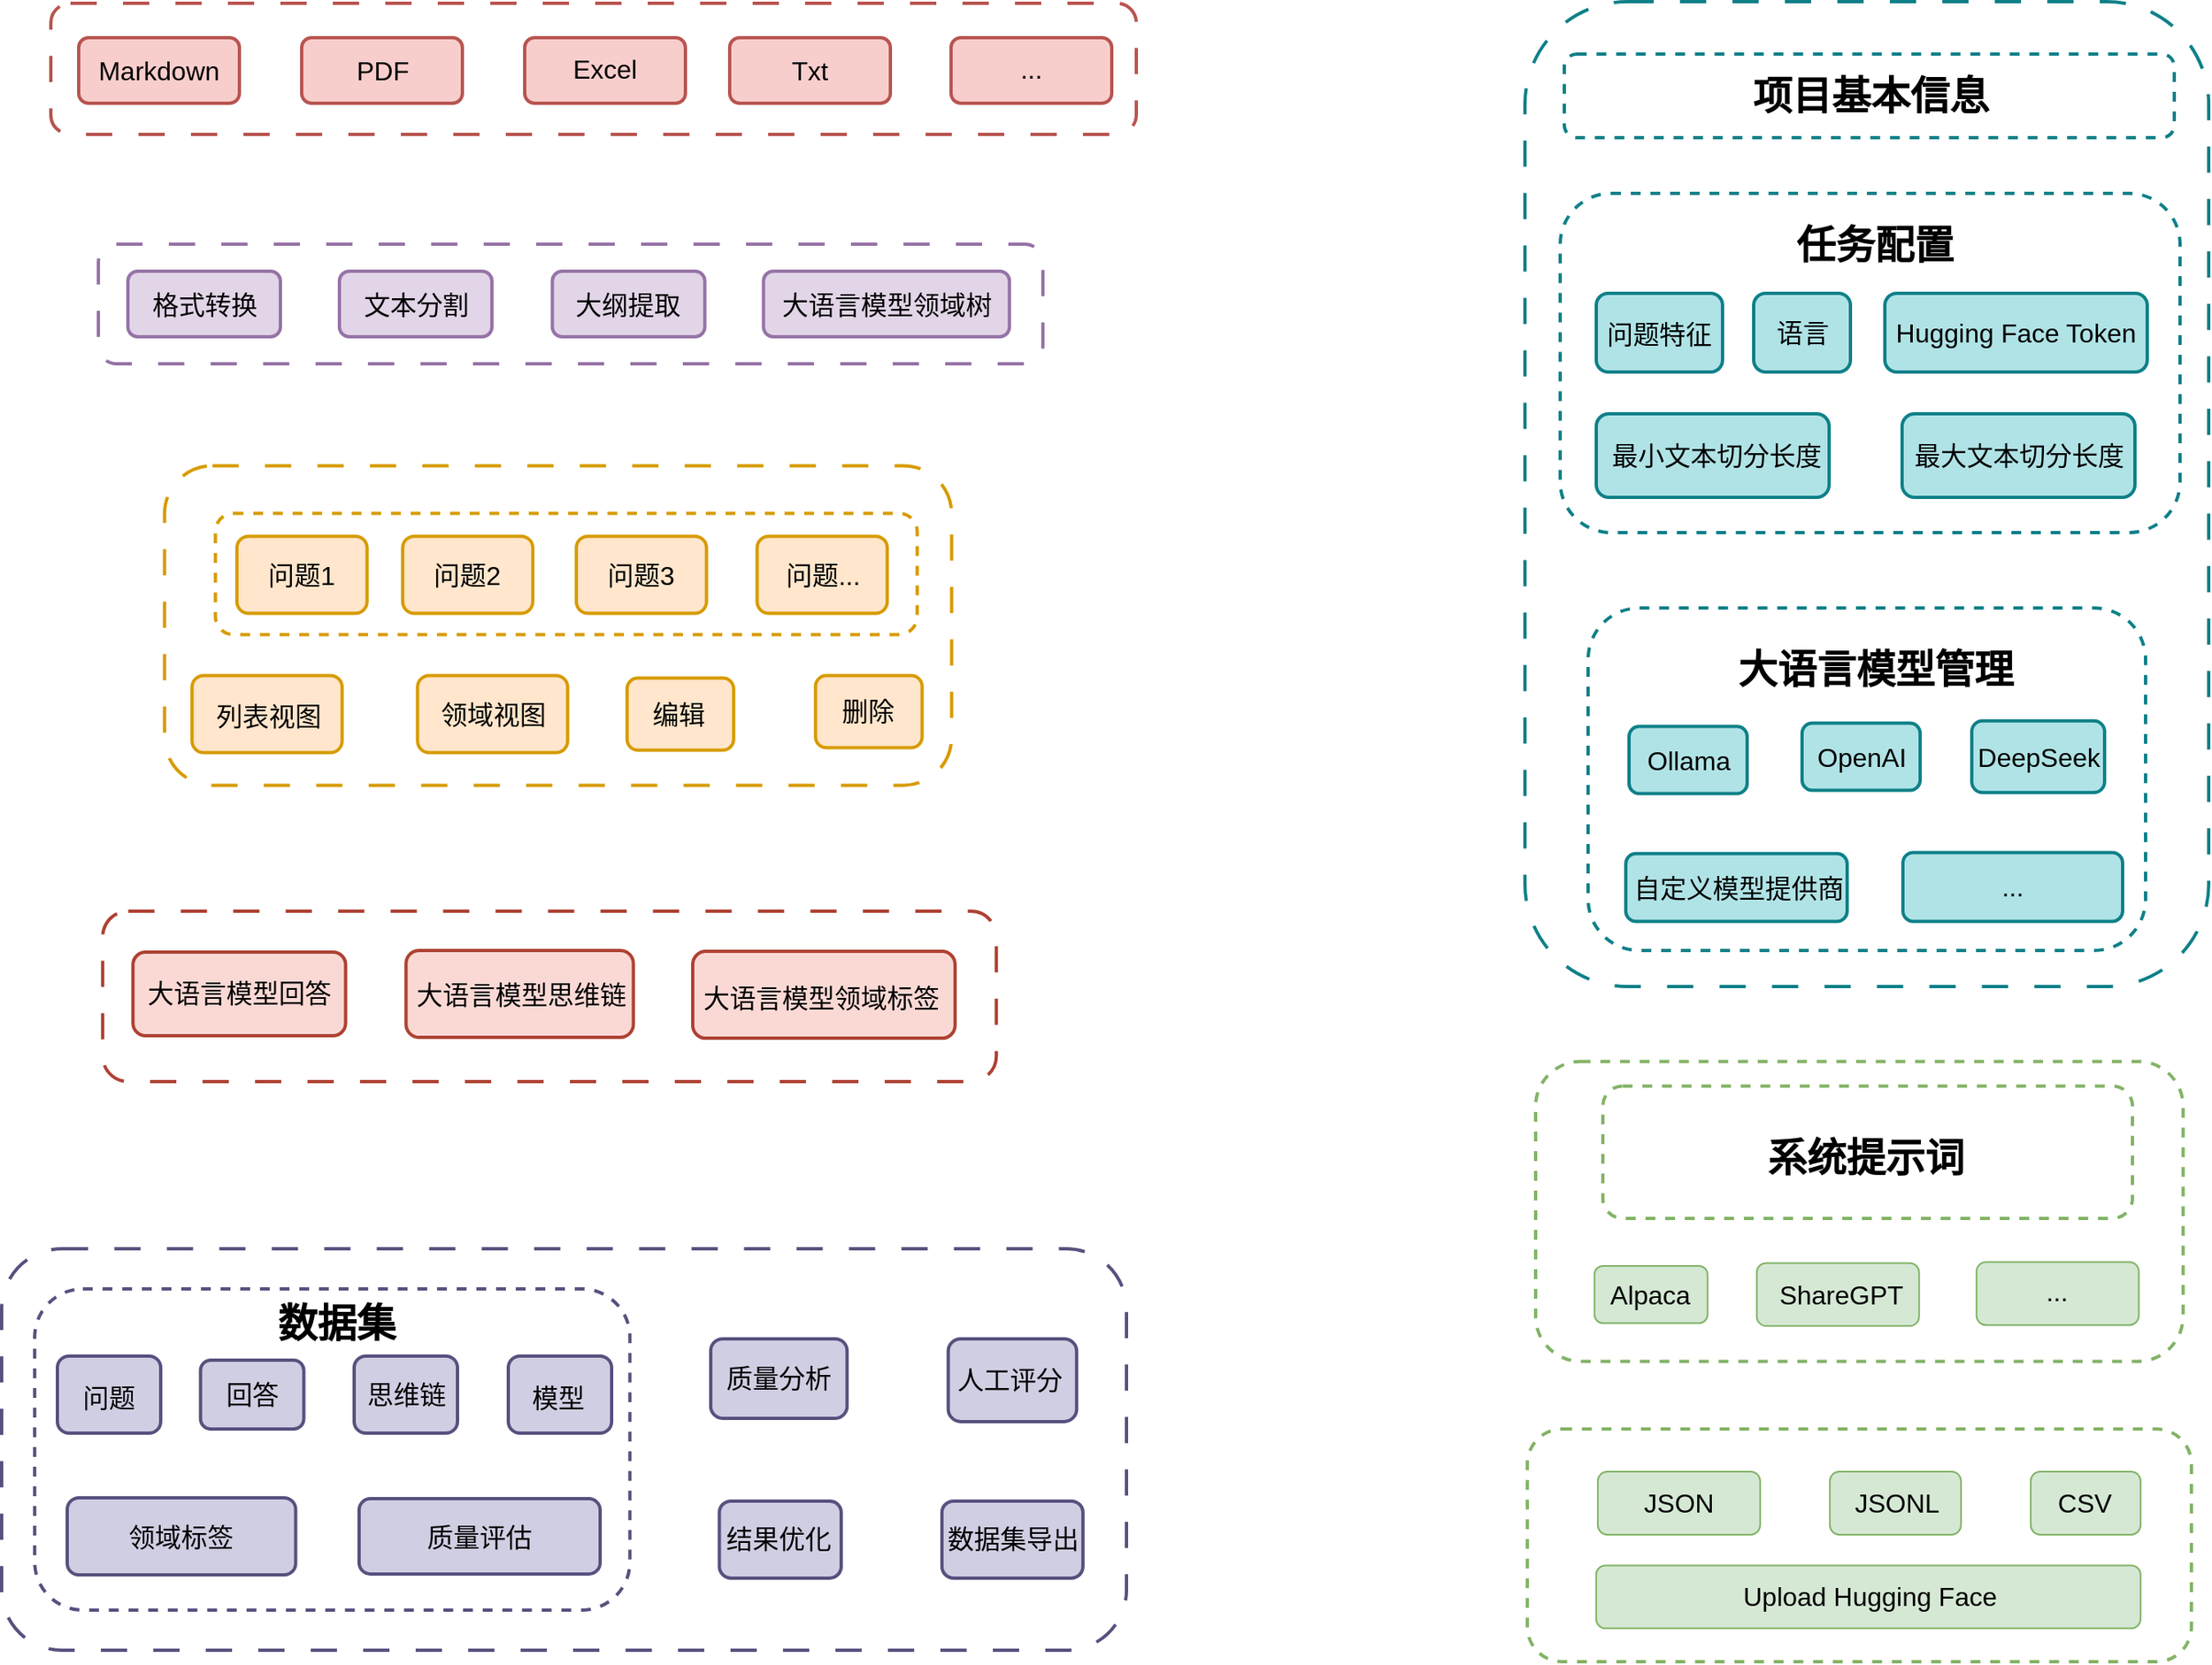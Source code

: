 <mxfile version="28.0.7">
  <diagram name="Page-1" id="rrq2DgjpaMgxxwC1FT-i">
    <mxGraphModel dx="2298" dy="1215" grid="0" gridSize="10" guides="1" tooltips="1" connect="1" arrows="1" fold="1" page="0" pageScale="1" pageWidth="850" pageHeight="1100" math="0" shadow="0">
      <root>
        <mxCell id="0" />
        <mxCell id="1" parent="0" />
        <mxCell id="DATJfEnJmrHQP5NNrF-W-124" value="" style="rounded=1;whiteSpace=wrap;html=1;strokeColor=#0E8088;strokeWidth=2;dashed=1;dashPattern=8 8;" vertex="1" parent="1">
          <mxGeometry x="836" y="98" width="417" height="601" as="geometry" />
        </mxCell>
        <mxCell id="DATJfEnJmrHQP5NNrF-W-78" value="" style="rounded=1;whiteSpace=wrap;html=1;strokeColor=#D79B00;strokeWidth=2;dashed=1;dashPattern=8 8;" vertex="1" parent="1">
          <mxGeometry x="6.35" y="381.22" width="480" height="195" as="geometry" />
        </mxCell>
        <mxCell id="DATJfEnJmrHQP5NNrF-W-130" value="" style="rounded=1;whiteSpace=wrap;html=1;strokeColor=#D79B00;strokeWidth=2;dashed=1;" vertex="1" parent="1">
          <mxGeometry x="37.35" y="410.22" width="428" height="74" as="geometry" />
        </mxCell>
        <mxCell id="DATJfEnJmrHQP5NNrF-W-129" value="" style="rounded=1;whiteSpace=wrap;html=1;strokeColor=#82B366;strokeWidth=2;dashed=1;" vertex="1" parent="1">
          <mxGeometry x="842.5" y="744.69" width="394.88" height="183" as="geometry" />
        </mxCell>
        <mxCell id="DATJfEnJmrHQP5NNrF-W-128" value="" style="rounded=1;whiteSpace=wrap;html=1;strokeColor=#AE4132;strokeWidth=2;dashed=1;dashPattern=8 8;" vertex="1" parent="1">
          <mxGeometry x="-31.38" y="653" width="545" height="104" as="geometry" />
        </mxCell>
        <mxCell id="DATJfEnJmrHQP5NNrF-W-126" value="" style="rounded=1;whiteSpace=wrap;html=1;strokeColor=#82B366;strokeWidth=2;dashed=1;" vertex="1" parent="1">
          <mxGeometry x="837.44" y="969" width="405" height="142" as="geometry" />
        </mxCell>
        <mxCell id="DATJfEnJmrHQP5NNrF-W-125" value="" style="rounded=1;whiteSpace=wrap;html=1;strokeColor=#82B366;strokeWidth=2;dashed=1;" vertex="1" parent="1">
          <mxGeometry x="883.5" y="759.69" width="323" height="80.78" as="geometry" />
        </mxCell>
        <mxCell id="DATJfEnJmrHQP5NNrF-W-123" value="" style="rounded=1;whiteSpace=wrap;html=1;strokeColor=#0E8088;strokeWidth=2;dashed=1;" vertex="1" parent="1">
          <mxGeometry x="874.5" y="468" width="340" height="209" as="geometry" />
        </mxCell>
        <mxCell id="DATJfEnJmrHQP5NNrF-W-122" value="" style="rounded=1;whiteSpace=wrap;html=1;strokeColor=#0E8088;strokeWidth=2;dashed=1;" vertex="1" parent="1">
          <mxGeometry x="857.5" y="215" width="378" height="207" as="geometry" />
        </mxCell>
        <mxCell id="DATJfEnJmrHQP5NNrF-W-121" value="" style="rounded=1;whiteSpace=wrap;html=1;strokeColor=#0E8088;strokeWidth=2;dashed=1;" vertex="1" parent="1">
          <mxGeometry x="860" y="130" width="372" height="51" as="geometry" />
        </mxCell>
        <mxCell id="DATJfEnJmrHQP5NNrF-W-120" value="" style="rounded=1;whiteSpace=wrap;html=1;fillColor=#d5e8d4;strokeColor=#82b366;" vertex="1" parent="1">
          <mxGeometry x="1144.44" y="995" width="67" height="38.44" as="geometry" />
        </mxCell>
        <mxCell id="DATJfEnJmrHQP5NNrF-W-119" value="" style="rounded=1;whiteSpace=wrap;html=1;fillColor=#d5e8d4;strokeColor=#82b366;" vertex="1" parent="1">
          <mxGeometry x="1021.94" y="995" width="80" height="38.44" as="geometry" />
        </mxCell>
        <mxCell id="DATJfEnJmrHQP5NNrF-W-118" value="" style="rounded=1;whiteSpace=wrap;html=1;fillColor=#d5e8d4;strokeColor=#82b366;" vertex="1" parent="1">
          <mxGeometry x="879.44" y="1052.22" width="332" height="38.44" as="geometry" />
        </mxCell>
        <mxCell id="DATJfEnJmrHQP5NNrF-W-117" value="" style="rounded=1;whiteSpace=wrap;html=1;fillColor=#d5e8d4;strokeColor=#82b366;" vertex="1" parent="1">
          <mxGeometry x="880.44" y="995" width="99" height="38.44" as="geometry" />
        </mxCell>
        <mxCell id="DATJfEnJmrHQP5NNrF-W-116" value="" style="rounded=1;whiteSpace=wrap;html=1;fillColor=#d5e8d4;strokeColor=#82b366;" vertex="1" parent="1">
          <mxGeometry x="1111.38" y="867.13" width="99" height="38.44" as="geometry" />
        </mxCell>
        <mxCell id="DATJfEnJmrHQP5NNrF-W-115" value="" style="rounded=1;whiteSpace=wrap;html=1;fillColor=#d5e8d4;strokeColor=#82b366;" vertex="1" parent="1">
          <mxGeometry x="977.38" y="867.69" width="99" height="38.44" as="geometry" />
        </mxCell>
        <mxCell id="DATJfEnJmrHQP5NNrF-W-113" value="" style="rounded=1;whiteSpace=wrap;html=1;fillColor=#d5e8d4;strokeColor=#82b366;" vertex="1" parent="1">
          <mxGeometry x="878.38" y="869.44" width="69" height="34.94" as="geometry" />
        </mxCell>
        <mxCell id="DATJfEnJmrHQP5NNrF-W-110" value="" style="rounded=1;whiteSpace=wrap;html=1;fillColor=#b0e3e6;strokeColor=#0e8088;strokeWidth=2;" vertex="1" parent="1">
          <mxGeometry x="1066.5" y="617.22" width="134" height="42" as="geometry" />
        </mxCell>
        <mxCell id="DATJfEnJmrHQP5NNrF-W-109" value="" style="rounded=1;whiteSpace=wrap;html=1;fillColor=#b0e3e6;strokeColor=#0e8088;strokeWidth=2;" vertex="1" parent="1">
          <mxGeometry x="897.5" y="617.9" width="135" height="41.32" as="geometry" />
        </mxCell>
        <mxCell id="DATJfEnJmrHQP5NNrF-W-108" value="" style="rounded=1;whiteSpace=wrap;html=1;fillColor=#b0e3e6;strokeColor=#0e8088;strokeWidth=2;" vertex="1" parent="1">
          <mxGeometry x="1108.5" y="536.85" width="81" height="43.75" as="geometry" />
        </mxCell>
        <mxCell id="DATJfEnJmrHQP5NNrF-W-107" value="" style="rounded=1;whiteSpace=wrap;html=1;fillColor=#b0e3e6;strokeColor=#0e8088;strokeWidth=2;" vertex="1" parent="1">
          <mxGeometry x="1005" y="538.22" width="72" height="41" as="geometry" />
        </mxCell>
        <mxCell id="DATJfEnJmrHQP5NNrF-W-106" value="" style="rounded=1;whiteSpace=wrap;html=1;fillColor=#b0e3e6;strokeColor=#0e8088;strokeWidth=2;" vertex="1" parent="1">
          <mxGeometry x="899.5" y="540.22" width="72" height="41" as="geometry" />
        </mxCell>
        <mxCell id="DATJfEnJmrHQP5NNrF-W-104" value="" style="rounded=1;whiteSpace=wrap;html=1;fillColor=#b0e3e6;strokeColor=#0e8088;strokeWidth=2;" vertex="1" parent="1">
          <mxGeometry x="1066" y="349.5" width="142" height="51" as="geometry" />
        </mxCell>
        <mxCell id="DATJfEnJmrHQP5NNrF-W-103" value="" style="rounded=1;whiteSpace=wrap;html=1;fillColor=#b0e3e6;strokeColor=#0e8088;strokeWidth=2;" vertex="1" parent="1">
          <mxGeometry x="879.5" y="349.5" width="142" height="51" as="geometry" />
        </mxCell>
        <mxCell id="DATJfEnJmrHQP5NNrF-W-101" value="" style="rounded=1;whiteSpace=wrap;html=1;fillColor=#b0e3e6;strokeColor=#0e8088;strokeWidth=2;" vertex="1" parent="1">
          <mxGeometry x="1055.5" y="276" width="160" height="48" as="geometry" />
        </mxCell>
        <mxCell id="DATJfEnJmrHQP5NNrF-W-100" value="" style="rounded=1;whiteSpace=wrap;html=1;fillColor=#b0e3e6;strokeColor=#0e8088;strokeWidth=2;" vertex="1" parent="1">
          <mxGeometry x="975.5" y="276" width="59" height="48" as="geometry" />
        </mxCell>
        <mxCell id="DATJfEnJmrHQP5NNrF-W-99" value="" style="rounded=1;whiteSpace=wrap;html=1;fillColor=#b0e3e6;strokeColor=#0e8088;strokeWidth=2;" vertex="1" parent="1">
          <mxGeometry x="879.5" y="276" width="77" height="48" as="geometry" />
        </mxCell>
        <mxCell id="DATJfEnJmrHQP5NNrF-W-95" value="" style="rounded=1;whiteSpace=wrap;html=1;strokeColor=#56517E;dashed=1;dashPattern=8 8;strokeWidth=2;" vertex="1" parent="1">
          <mxGeometry x="-93" y="859" width="686" height="245" as="geometry" />
        </mxCell>
        <mxCell id="DATJfEnJmrHQP5NNrF-W-94" value="" style="rounded=1;whiteSpace=wrap;html=1;fillColor=#d0cee2;strokeColor=#56517e;strokeWidth=2;" vertex="1" parent="1">
          <mxGeometry x="480.44" y="1012.94" width="86" height="47" as="geometry" />
        </mxCell>
        <mxCell id="DATJfEnJmrHQP5NNrF-W-93" value="" style="rounded=1;whiteSpace=wrap;html=1;fillColor=#d0cee2;strokeColor=#56517e;strokeWidth=2;" vertex="1" parent="1">
          <mxGeometry x="344.7" y="1012.94" width="74.32" height="47" as="geometry" />
        </mxCell>
        <mxCell id="DATJfEnJmrHQP5NNrF-W-92" value="" style="rounded=1;whiteSpace=wrap;html=1;fillColor=#d0cee2;strokeColor=#56517e;strokeWidth=2;" vertex="1" parent="1">
          <mxGeometry x="484.28" y="913.94" width="78.32" height="50.5" as="geometry" />
        </mxCell>
        <mxCell id="DATJfEnJmrHQP5NNrF-W-91" value="" style="rounded=1;whiteSpace=wrap;html=1;fillColor=#d0cee2;strokeColor=#56517e;strokeWidth=2;" vertex="1" parent="1">
          <mxGeometry x="339.44" y="913.94" width="83.16" height="48.5" as="geometry" />
        </mxCell>
        <mxCell id="DATJfEnJmrHQP5NNrF-W-88" value="" style="rounded=1;whiteSpace=wrap;html=1;strokeColor=#56517E;dashed=1;strokeWidth=2;" vertex="1" parent="1">
          <mxGeometry x="-72.85" y="883.5" width="363" height="196" as="geometry" />
        </mxCell>
        <mxCell id="DATJfEnJmrHQP5NNrF-W-90" value="" style="rounded=1;whiteSpace=wrap;html=1;fillColor=#d0cee2;strokeColor=#56517e;strokeWidth=2;" vertex="1" parent="1">
          <mxGeometry x="125" y="1011.5" width="147" height="46" as="geometry" />
        </mxCell>
        <mxCell id="DATJfEnJmrHQP5NNrF-W-89" value="" style="rounded=1;whiteSpace=wrap;html=1;fillColor=#d0cee2;strokeColor=#56517e;strokeWidth=2;" vertex="1" parent="1">
          <mxGeometry x="-53" y="1011" width="139.32" height="47" as="geometry" />
        </mxCell>
        <mxCell id="DATJfEnJmrHQP5NNrF-W-87" value="" style="rounded=1;whiteSpace=wrap;html=1;fillColor=#d0cee2;strokeColor=#56517e;strokeWidth=2;" vertex="1" parent="1">
          <mxGeometry x="216" y="924.5" width="63" height="47" as="geometry" />
        </mxCell>
        <mxCell id="DATJfEnJmrHQP5NNrF-W-86" value="" style="rounded=1;whiteSpace=wrap;html=1;fillColor=#d0cee2;strokeColor=#56517e;strokeWidth=2;" vertex="1" parent="1">
          <mxGeometry x="122" y="924.5" width="63" height="47" as="geometry" />
        </mxCell>
        <mxCell id="DATJfEnJmrHQP5NNrF-W-85" value="" style="rounded=1;whiteSpace=wrap;html=1;fillColor=#d0cee2;strokeColor=#56517e;strokeWidth=2;" vertex="1" parent="1">
          <mxGeometry x="28.29" y="927" width="63" height="42" as="geometry" />
        </mxCell>
        <mxCell id="DATJfEnJmrHQP5NNrF-W-83" value="" style="rounded=1;whiteSpace=wrap;html=1;fillColor=#d0cee2;strokeColor=#56517e;strokeWidth=2;" vertex="1" parent="1">
          <mxGeometry x="-59" y="924.5" width="63" height="47" as="geometry" />
        </mxCell>
        <mxCell id="DATJfEnJmrHQP5NNrF-W-81" value="" style="rounded=1;whiteSpace=wrap;html=1;strokeColor=#ae4132;strokeWidth=2;fillColor=#fad9d5;" vertex="1" parent="1">
          <mxGeometry x="328.46" y="677.56" width="160" height="53" as="geometry" />
        </mxCell>
        <mxCell id="DATJfEnJmrHQP5NNrF-W-80" value="" style="rounded=1;whiteSpace=wrap;html=1;strokeColor=#ae4132;strokeWidth=2;fillColor=#fad9d5;" vertex="1" parent="1">
          <mxGeometry x="153.62" y="677" width="138.65" height="53" as="geometry" />
        </mxCell>
        <mxCell id="DATJfEnJmrHQP5NNrF-W-79" value="" style="rounded=1;whiteSpace=wrap;html=1;strokeColor=#ae4132;strokeWidth=2;fillColor=#fad9d5;" vertex="1" parent="1">
          <mxGeometry x="-12.9" y="678" width="129.68" height="51" as="geometry" />
        </mxCell>
        <mxCell id="DATJfEnJmrHQP5NNrF-W-77" value="" style="rounded=1;whiteSpace=wrap;html=1;fillColor=#ffe6cc;strokeColor=#d79b00;strokeWidth=2;" vertex="1" parent="1">
          <mxGeometry x="403.35" y="509.22" width="65" height="44" as="geometry" />
        </mxCell>
        <mxCell id="DATJfEnJmrHQP5NNrF-W-73" value="" style="rounded=1;whiteSpace=wrap;html=1;fillColor=#ffe6cc;strokeColor=#d79b00;strokeWidth=2;" vertex="1" parent="1">
          <mxGeometry x="288.42" y="510.72" width="65" height="44" as="geometry" />
        </mxCell>
        <mxCell id="DATJfEnJmrHQP5NNrF-W-72" value="" style="rounded=1;whiteSpace=wrap;html=1;fillColor=#ffe6cc;strokeColor=#d79b00;strokeWidth=2;" vertex="1" parent="1">
          <mxGeometry x="160.63" y="509.22" width="91.56" height="47" as="geometry" />
        </mxCell>
        <mxCell id="DATJfEnJmrHQP5NNrF-W-71" value="" style="rounded=1;whiteSpace=wrap;html=1;fillColor=#ffe6cc;strokeColor=#d79b00;strokeWidth=2;" vertex="1" parent="1">
          <mxGeometry x="23.11" y="509.22" width="91.56" height="47" as="geometry" />
        </mxCell>
        <mxCell id="DATJfEnJmrHQP5NNrF-W-70" value="" style="rounded=1;whiteSpace=wrap;html=1;fillColor=#ffe6cc;strokeColor=#d79b00;strokeWidth=2;" vertex="1" parent="1">
          <mxGeometry x="367.73" y="424.22" width="79.37" height="47" as="geometry" />
        </mxCell>
        <mxCell id="DATJfEnJmrHQP5NNrF-W-69" value="" style="rounded=1;whiteSpace=wrap;html=1;fillColor=#ffe6cc;strokeColor=#d79b00;strokeWidth=2;" vertex="1" parent="1">
          <mxGeometry x="257.48" y="424.22" width="79.37" height="47" as="geometry" />
        </mxCell>
        <mxCell id="DATJfEnJmrHQP5NNrF-W-68" value="" style="rounded=1;whiteSpace=wrap;html=1;fillColor=#ffe6cc;strokeColor=#d79b00;strokeWidth=2;" vertex="1" parent="1">
          <mxGeometry x="151.57" y="424.22" width="79.37" height="47" as="geometry" />
        </mxCell>
        <mxCell id="DATJfEnJmrHQP5NNrF-W-67" value="" style="rounded=1;whiteSpace=wrap;html=1;fillColor=#ffe6cc;strokeColor=#d79b00;strokeWidth=2;" vertex="1" parent="1">
          <mxGeometry x="50.48" y="424.22" width="79.37" height="47" as="geometry" />
        </mxCell>
        <mxCell id="DATJfEnJmrHQP5NNrF-W-23" value="" style="rounded=1;whiteSpace=wrap;html=1;dashed=1;dashPattern=8 8;strokeWidth=2;strokeColor=#9673A6;" vertex="1" parent="1">
          <mxGeometry x="-34" y="246" width="576" height="73" as="geometry" />
        </mxCell>
        <mxCell id="DATJfEnJmrHQP5NNrF-W-20" value="" style="rounded=1;whiteSpace=wrap;html=1;strokeWidth=2;fillColor=#e1d5e7;strokeColor=#9673a6;" vertex="1" parent="1">
          <mxGeometry x="371.62" y="262.5" width="150" height="40" as="geometry" />
        </mxCell>
        <mxCell id="DATJfEnJmrHQP5NNrF-W-19" value="" style="rounded=1;whiteSpace=wrap;html=1;strokeWidth=2;fillColor=#e1d5e7;strokeColor=#9673a6;" vertex="1" parent="1">
          <mxGeometry x="242.84" y="262.5" width="93" height="40" as="geometry" />
        </mxCell>
        <mxCell id="DATJfEnJmrHQP5NNrF-W-18" value="" style="rounded=1;whiteSpace=wrap;html=1;strokeWidth=2;fillColor=#e1d5e7;strokeColor=#9673a6;" vertex="1" parent="1">
          <mxGeometry x="113" y="262.5" width="93" height="40" as="geometry" />
        </mxCell>
        <mxCell id="DATJfEnJmrHQP5NNrF-W-17" value="" style="rounded=1;whiteSpace=wrap;html=1;strokeWidth=2;fillColor=#e1d5e7;strokeColor=#9673a6;" vertex="1" parent="1">
          <mxGeometry x="-16" y="262.5" width="93" height="40" as="geometry" />
        </mxCell>
        <mxCell id="DATJfEnJmrHQP5NNrF-W-12" value="" style="rounded=1;whiteSpace=wrap;html=1;dashed=1;dashPattern=8 8;strokeWidth=2;strokeColor=#B85450;" vertex="1" parent="1">
          <mxGeometry x="-63" y="99" width="662" height="80" as="geometry" />
        </mxCell>
        <mxCell id="DATJfEnJmrHQP5NNrF-W-11" value="" style="rounded=1;whiteSpace=wrap;html=1;strokeWidth=2;fillColor=#f8cecc;strokeColor=#b85450;" vertex="1" parent="1">
          <mxGeometry x="486" y="120" width="98" height="40" as="geometry" />
        </mxCell>
        <mxCell id="DATJfEnJmrHQP5NNrF-W-10" value="" style="rounded=1;whiteSpace=wrap;html=1;strokeWidth=2;fillColor=#f8cecc;strokeColor=#b85450;" vertex="1" parent="1">
          <mxGeometry x="351" y="120" width="98" height="40" as="geometry" />
        </mxCell>
        <mxCell id="DATJfEnJmrHQP5NNrF-W-9" value="" style="rounded=1;whiteSpace=wrap;html=1;strokeWidth=2;fillColor=#f8cecc;strokeColor=#b85450;" vertex="1" parent="1">
          <mxGeometry x="226" y="120" width="98" height="40" as="geometry" />
        </mxCell>
        <mxCell id="DATJfEnJmrHQP5NNrF-W-7" value="" style="rounded=1;whiteSpace=wrap;html=1;strokeWidth=2;fillColor=#f8cecc;strokeColor=#b85450;" vertex="1" parent="1">
          <mxGeometry x="90" y="120" width="98" height="40" as="geometry" />
        </mxCell>
        <mxCell id="DATJfEnJmrHQP5NNrF-W-6" value="" style="rounded=1;whiteSpace=wrap;html=1;strokeWidth=2;fillColor=#f8cecc;strokeColor=#b85450;" vertex="1" parent="1">
          <mxGeometry x="-46" y="120" width="98" height="40" as="geometry" />
        </mxCell>
        <mxCell id="DATJfEnJmrHQP5NNrF-W-1" value="&lt;font style=&quot;font-size: 16px;&quot;&gt;Markdown&lt;/font&gt;" style="text;html=1;align=center;verticalAlign=middle;whiteSpace=wrap;rounded=0;" vertex="1" parent="1">
          <mxGeometry x="-31" y="125" width="68" height="30" as="geometry" />
        </mxCell>
        <mxCell id="DATJfEnJmrHQP5NNrF-W-2" value="&lt;span style=&quot;font-size: 16px;&quot;&gt;PDF&lt;/span&gt;" style="text;html=1;align=center;verticalAlign=middle;whiteSpace=wrap;rounded=0;" vertex="1" parent="1">
          <mxGeometry x="105.75" y="126.5" width="66.5" height="27" as="geometry" />
        </mxCell>
        <mxCell id="DATJfEnJmrHQP5NNrF-W-3" value="&lt;span style=&quot;font-size: 16px;&quot;&gt;Excel&lt;/span&gt;" style="text;html=1;align=center;verticalAlign=middle;whiteSpace=wrap;rounded=0;" vertex="1" parent="1">
          <mxGeometry x="242.25" y="124.5" width="65.5" height="29" as="geometry" />
        </mxCell>
        <mxCell id="DATJfEnJmrHQP5NNrF-W-4" value="&lt;span style=&quot;font-size: 16px;&quot;&gt;Txt&lt;/span&gt;" style="text;html=1;align=center;verticalAlign=middle;whiteSpace=wrap;rounded=0;" vertex="1" parent="1">
          <mxGeometry x="372.25" y="126.5" width="55.5" height="27" as="geometry" />
        </mxCell>
        <mxCell id="DATJfEnJmrHQP5NNrF-W-5" value="&lt;span style=&quot;font-size: 16px;&quot;&gt;...&lt;/span&gt;" style="text;html=1;align=center;verticalAlign=middle;whiteSpace=wrap;rounded=0;" vertex="1" parent="1">
          <mxGeometry x="508.25" y="124.5" width="53.5" height="28" as="geometry" />
        </mxCell>
        <mxCell id="DATJfEnJmrHQP5NNrF-W-13" value="&lt;span style=&quot;font-size: 16px;&quot;&gt;格式转换&lt;/span&gt;" style="text;html=1;align=center;verticalAlign=middle;whiteSpace=wrap;rounded=0;" vertex="1" parent="1">
          <mxGeometry x="-2.75" y="267.5" width="67.75" height="30" as="geometry" />
        </mxCell>
        <mxCell id="DATJfEnJmrHQP5NNrF-W-14" value="&lt;span style=&quot;font-size: 16px;&quot;&gt;文本分割&lt;/span&gt;" style="text;html=1;align=center;verticalAlign=middle;whiteSpace=wrap;rounded=0;" vertex="1" parent="1">
          <mxGeometry x="125.5" y="267.5" width="68" height="30" as="geometry" />
        </mxCell>
        <mxCell id="DATJfEnJmrHQP5NNrF-W-15" value="&lt;span style=&quot;font-size: 16px;&quot;&gt;大纲提取&lt;/span&gt;" style="text;html=1;align=center;verticalAlign=middle;whiteSpace=wrap;rounded=0;" vertex="1" parent="1">
          <mxGeometry x="255.34" y="267.5" width="68" height="30" as="geometry" />
        </mxCell>
        <mxCell id="DATJfEnJmrHQP5NNrF-W-16" value="&lt;span style=&quot;font-size: 16px;&quot;&gt;大语言模型领域树&lt;/span&gt;" style="text;html=1;align=center;verticalAlign=middle;whiteSpace=wrap;rounded=0;" vertex="1" parent="1">
          <mxGeometry x="379.62" y="267.5" width="134" height="30" as="geometry" />
        </mxCell>
        <mxCell id="DATJfEnJmrHQP5NNrF-W-24" value="&lt;span style=&quot;font-size: 16px;&quot;&gt;问题1&lt;/span&gt;" style="text;html=1;align=center;verticalAlign=middle;whiteSpace=wrap;rounded=0;" vertex="1" parent="1">
          <mxGeometry x="56.29" y="432.72" width="67.75" height="30" as="geometry" />
        </mxCell>
        <mxCell id="DATJfEnJmrHQP5NNrF-W-25" value="&lt;span style=&quot;font-size: 16px;&quot;&gt;问题2&lt;/span&gt;" style="text;html=1;align=center;verticalAlign=middle;whiteSpace=wrap;rounded=0;" vertex="1" parent="1">
          <mxGeometry x="157.38" y="432.72" width="67.75" height="30" as="geometry" />
        </mxCell>
        <mxCell id="DATJfEnJmrHQP5NNrF-W-26" value="&lt;span style=&quot;font-size: 16px;&quot;&gt;问题3&lt;/span&gt;" style="text;html=1;align=center;verticalAlign=middle;whiteSpace=wrap;rounded=0;" vertex="1" parent="1">
          <mxGeometry x="263.29" y="433.22" width="67.75" height="30" as="geometry" />
        </mxCell>
        <mxCell id="DATJfEnJmrHQP5NNrF-W-27" value="&lt;span style=&quot;font-size: 16px;&quot;&gt;问题...&lt;/span&gt;" style="text;html=1;align=center;verticalAlign=middle;whiteSpace=wrap;rounded=0;" vertex="1" parent="1">
          <mxGeometry x="373.54" y="433.22" width="67.75" height="30" as="geometry" />
        </mxCell>
        <mxCell id="DATJfEnJmrHQP5NNrF-W-28" value="&lt;span style=&quot;font-size: 16px;&quot;&gt;列表视图&lt;/span&gt;" style="text;html=1;align=center;verticalAlign=middle;whiteSpace=wrap;rounded=0;" vertex="1" parent="1">
          <mxGeometry x="35.64" y="519.22" width="67.75" height="30" as="geometry" />
        </mxCell>
        <mxCell id="DATJfEnJmrHQP5NNrF-W-29" value="&lt;span style=&quot;font-size: 16px;&quot;&gt;领域视图&lt;/span&gt;" style="text;html=1;align=center;verticalAlign=middle;whiteSpace=wrap;rounded=0;" vertex="1" parent="1">
          <mxGeometry x="172.54" y="517.72" width="67.75" height="30" as="geometry" />
        </mxCell>
        <mxCell id="DATJfEnJmrHQP5NNrF-W-30" value="&lt;span style=&quot;font-size: 16px;&quot;&gt;编辑&lt;/span&gt;" style="text;html=1;align=center;verticalAlign=middle;whiteSpace=wrap;rounded=0;" vertex="1" parent="1">
          <mxGeometry x="293.25" y="517.72" width="53.54" height="30" as="geometry" />
        </mxCell>
        <mxCell id="DATJfEnJmrHQP5NNrF-W-31" value="&lt;span style=&quot;font-size: 16px;&quot;&gt;删除&lt;/span&gt;" style="text;html=1;align=center;verticalAlign=middle;whiteSpace=wrap;rounded=0;" vertex="1" parent="1">
          <mxGeometry x="410.35" y="516.22" width="51" height="30" as="geometry" />
        </mxCell>
        <mxCell id="DATJfEnJmrHQP5NNrF-W-32" value="&lt;span style=&quot;font-size: 16px;&quot;&gt;大语言模型回答&lt;/span&gt;" style="text;html=1;align=center;verticalAlign=middle;whiteSpace=wrap;rounded=0;" vertex="1" parent="1">
          <mxGeometry x="-7.25" y="688" width="117.87" height="30" as="geometry" />
        </mxCell>
        <mxCell id="DATJfEnJmrHQP5NNrF-W-33" value="&lt;span style=&quot;font-size: 16px;&quot;&gt;大语言模型思维链&lt;/span&gt;" style="text;html=1;align=center;verticalAlign=middle;whiteSpace=wrap;rounded=0;" vertex="1" parent="1">
          <mxGeometry x="159.08" y="689" width="129.88" height="30" as="geometry" />
        </mxCell>
        <mxCell id="DATJfEnJmrHQP5NNrF-W-34" value="&lt;span style=&quot;font-size: 16px;&quot;&gt;大语言模型领域标签&lt;/span&gt;" style="text;html=1;align=center;verticalAlign=middle;whiteSpace=wrap;rounded=0;" vertex="1" parent="1">
          <mxGeometry x="333.46" y="690.56" width="148" height="30" as="geometry" />
        </mxCell>
        <mxCell id="DATJfEnJmrHQP5NNrF-W-35" value="&lt;font style=&quot;font-size: 24px;&quot;&gt;&lt;b&gt;数据集&lt;/b&gt;&lt;/font&gt;" style="text;html=1;align=center;verticalAlign=middle;whiteSpace=wrap;rounded=0;" vertex="1" parent="1">
          <mxGeometry x="49" y="890" width="125.37" height="30" as="geometry" />
        </mxCell>
        <mxCell id="DATJfEnJmrHQP5NNrF-W-36" value="&lt;span style=&quot;font-size: 16px;&quot;&gt;问题&lt;/span&gt;" style="text;html=1;align=center;verticalAlign=middle;whiteSpace=wrap;rounded=0;" vertex="1" parent="1">
          <mxGeometry x="-52.84" y="934.5" width="50.69" height="30" as="geometry" />
        </mxCell>
        <mxCell id="DATJfEnJmrHQP5NNrF-W-37" value="&lt;span style=&quot;font-size: 16px;&quot;&gt;回答&lt;/span&gt;" style="text;html=1;align=center;verticalAlign=middle;whiteSpace=wrap;rounded=0;" vertex="1" parent="1">
          <mxGeometry x="29.6" y="933" width="60.37" height="30" as="geometry" />
        </mxCell>
        <mxCell id="DATJfEnJmrHQP5NNrF-W-38" value="&lt;span style=&quot;font-size: 16px;&quot;&gt;思维链&lt;/span&gt;" style="text;html=1;align=center;verticalAlign=middle;whiteSpace=wrap;rounded=0;" vertex="1" parent="1">
          <mxGeometry x="127.5" y="934.75" width="52" height="26.5" as="geometry" />
        </mxCell>
        <mxCell id="DATJfEnJmrHQP5NNrF-W-39" value="&lt;span style=&quot;font-size: 16px;&quot;&gt;模型&lt;/span&gt;" style="text;html=1;align=center;verticalAlign=middle;whiteSpace=wrap;rounded=0;" vertex="1" parent="1">
          <mxGeometry x="220" y="935.75" width="52.69" height="27.5" as="geometry" />
        </mxCell>
        <mxCell id="DATJfEnJmrHQP5NNrF-W-40" value="&lt;span style=&quot;font-size: 16px;&quot;&gt;领域标签&lt;/span&gt;" style="text;html=1;align=center;verticalAlign=middle;whiteSpace=wrap;rounded=0;" vertex="1" parent="1">
          <mxGeometry x="-18.84" y="1022.5" width="71" height="24" as="geometry" />
        </mxCell>
        <mxCell id="DATJfEnJmrHQP5NNrF-W-41" value="&lt;span style=&quot;font-size: 16px;&quot;&gt;质量评估&lt;/span&gt;" style="text;html=1;align=center;verticalAlign=middle;whiteSpace=wrap;rounded=0;" vertex="1" parent="1">
          <mxGeometry x="165" y="1019.75" width="67" height="29.5" as="geometry" />
        </mxCell>
        <mxCell id="DATJfEnJmrHQP5NNrF-W-42" value="&lt;span style=&quot;font-size: 16px;&quot;&gt;质量分析&lt;/span&gt;" style="text;html=1;align=center;verticalAlign=middle;whiteSpace=wrap;rounded=0;" vertex="1" parent="1">
          <mxGeometry x="343.02" y="923.19" width="76" height="30" as="geometry" />
        </mxCell>
        <mxCell id="DATJfEnJmrHQP5NNrF-W-43" value="&lt;span style=&quot;font-size: 16px;&quot;&gt;人工评分&lt;/span&gt;" style="text;html=1;align=center;verticalAlign=middle;whiteSpace=wrap;rounded=0;" vertex="1" parent="1">
          <mxGeometry x="484.28" y="924.19" width="76" height="30" as="geometry" />
        </mxCell>
        <mxCell id="DATJfEnJmrHQP5NNrF-W-44" value="&lt;span style=&quot;font-size: 16px;&quot;&gt;结果优化&lt;/span&gt;" style="text;html=1;align=center;verticalAlign=middle;whiteSpace=wrap;rounded=0;" vertex="1" parent="1">
          <mxGeometry x="343.02" y="1021.44" width="76" height="30" as="geometry" />
        </mxCell>
        <mxCell id="DATJfEnJmrHQP5NNrF-W-45" value="&lt;span style=&quot;font-size: 16px;&quot;&gt;数据集导出&lt;/span&gt;" style="text;html=1;align=center;verticalAlign=middle;whiteSpace=wrap;rounded=0;" vertex="1" parent="1">
          <mxGeometry x="480.44" y="1021.44" width="87.66" height="30" as="geometry" />
        </mxCell>
        <mxCell id="DATJfEnJmrHQP5NNrF-W-46" value="&lt;font style=&quot;font-size: 24px;&quot;&gt;&lt;b style=&quot;&quot;&gt;项目基本信息&lt;/b&gt;&lt;/font&gt;" style="text;html=1;align=center;verticalAlign=middle;whiteSpace=wrap;rounded=0;" vertex="1" parent="1">
          <mxGeometry x="954.5" y="140.5" width="184" height="30" as="geometry" />
        </mxCell>
        <mxCell id="DATJfEnJmrHQP5NNrF-W-47" value="&lt;font style=&quot;font-size: 24px;&quot;&gt;&lt;b&gt;任务配置&lt;/b&gt;&lt;/font&gt;" style="text;html=1;align=center;verticalAlign=middle;whiteSpace=wrap;rounded=0;" vertex="1" parent="1">
          <mxGeometry x="977.5" y="232" width="143" height="30" as="geometry" />
        </mxCell>
        <mxCell id="DATJfEnJmrHQP5NNrF-W-48" value="&lt;span style=&quot;font-size: 16px;&quot;&gt;问题特征&lt;/span&gt;" style="text;html=1;align=center;verticalAlign=middle;whiteSpace=wrap;rounded=0;" vertex="1" parent="1">
          <mxGeometry x="884" y="286" width="68" height="30" as="geometry" />
        </mxCell>
        <mxCell id="DATJfEnJmrHQP5NNrF-W-49" value="&lt;span style=&quot;font-size: 16px;&quot;&gt;语言&lt;/span&gt;" style="text;html=1;align=center;verticalAlign=middle;whiteSpace=wrap;rounded=0;" vertex="1" parent="1">
          <mxGeometry x="987.5" y="285" width="35" height="30" as="geometry" />
        </mxCell>
        <mxCell id="DATJfEnJmrHQP5NNrF-W-50" value="&lt;span style=&quot;font-size: 16px;&quot;&gt;Hugging Face Token&lt;/span&gt;" style="text;html=1;align=center;verticalAlign=middle;whiteSpace=wrap;rounded=0;" vertex="1" parent="1">
          <mxGeometry x="1061" y="285" width="149" height="30" as="geometry" />
        </mxCell>
        <mxCell id="DATJfEnJmrHQP5NNrF-W-51" value="&lt;span style=&quot;font-size: 16px;&quot;&gt;最小文本切分长度&lt;/span&gt;" style="text;html=1;align=center;verticalAlign=middle;whiteSpace=wrap;rounded=0;" vertex="1" parent="1">
          <mxGeometry x="885.5" y="360" width="134" height="30" as="geometry" />
        </mxCell>
        <mxCell id="DATJfEnJmrHQP5NNrF-W-52" value="&lt;span style=&quot;font-size: 16px;&quot;&gt;最大文本切分长度&lt;/span&gt;" style="text;html=1;align=center;verticalAlign=middle;whiteSpace=wrap;rounded=0;" vertex="1" parent="1">
          <mxGeometry x="1068" y="360" width="139" height="30" as="geometry" />
        </mxCell>
        <mxCell id="DATJfEnJmrHQP5NNrF-W-53" value="&lt;font style=&quot;font-size: 24px;&quot;&gt;&lt;b&gt;大语言模型管理&lt;/b&gt;&lt;/font&gt;" style="text;html=1;align=center;verticalAlign=middle;whiteSpace=wrap;rounded=0;" vertex="1" parent="1">
          <mxGeometry x="961.5" y="491" width="176" height="30" as="geometry" />
        </mxCell>
        <mxCell id="DATJfEnJmrHQP5NNrF-W-54" value="&lt;span style=&quot;font-size: 16px;&quot;&gt;Ollama&lt;/span&gt;" style="text;html=1;align=center;verticalAlign=middle;whiteSpace=wrap;rounded=0;" vertex="1" parent="1">
          <mxGeometry x="906.5" y="546.22" width="58" height="30" as="geometry" />
        </mxCell>
        <mxCell id="DATJfEnJmrHQP5NNrF-W-55" value="&lt;span style=&quot;font-size: 16px;&quot;&gt;OpenAI&lt;/span&gt;" style="text;html=1;align=center;verticalAlign=middle;whiteSpace=wrap;rounded=0;" vertex="1" parent="1">
          <mxGeometry x="1015.5" y="544.22" width="51" height="30" as="geometry" />
        </mxCell>
        <mxCell id="DATJfEnJmrHQP5NNrF-W-56" value="&lt;span style=&quot;font-size: 16px;&quot;&gt;DeepSeek&lt;/span&gt;" style="text;html=1;align=center;verticalAlign=middle;whiteSpace=wrap;rounded=0;" vertex="1" parent="1">
          <mxGeometry x="1112.75" y="543.73" width="72.5" height="30" as="geometry" />
        </mxCell>
        <mxCell id="DATJfEnJmrHQP5NNrF-W-57" value="&lt;span style=&quot;font-size: 16px;&quot;&gt;自定义模型提供商&lt;/span&gt;" style="text;html=1;align=center;verticalAlign=middle;whiteSpace=wrap;rounded=0;" vertex="1" parent="1">
          <mxGeometry x="899.5" y="624.12" width="133" height="28.88" as="geometry" />
        </mxCell>
        <mxCell id="DATJfEnJmrHQP5NNrF-W-58" value="&lt;span style=&quot;font-size: 16px;&quot;&gt;...&lt;/span&gt;" style="text;html=1;align=center;verticalAlign=middle;whiteSpace=wrap;rounded=0;" vertex="1" parent="1">
          <mxGeometry x="1069" y="623.22" width="129" height="30" as="geometry" />
        </mxCell>
        <mxCell id="DATJfEnJmrHQP5NNrF-W-59" value="&lt;font style=&quot;font-size: 24px;&quot;&gt;&lt;b style=&quot;&quot;&gt;系统提示词&lt;/b&gt;&lt;/font&gt;" style="text;html=1;align=center;verticalAlign=middle;whiteSpace=wrap;rounded=0;" vertex="1" parent="1">
          <mxGeometry x="960.5" y="788.69" width="166" height="30" as="geometry" />
        </mxCell>
        <mxCell id="DATJfEnJmrHQP5NNrF-W-60" value="&lt;span style=&quot;font-size: 16px;&quot;&gt;Alpaca&lt;/span&gt;" style="text;html=1;align=center;verticalAlign=middle;whiteSpace=wrap;rounded=0;" vertex="1" parent="1">
          <mxGeometry x="887.38" y="872.38" width="51" height="30" as="geometry" />
        </mxCell>
        <mxCell id="DATJfEnJmrHQP5NNrF-W-61" value="&lt;span style=&quot;font-size: 16px;&quot;&gt;ShareGPT&lt;/span&gt;" style="text;html=1;align=center;verticalAlign=middle;whiteSpace=wrap;rounded=0;" vertex="1" parent="1">
          <mxGeometry x="987.88" y="871.91" width="82" height="30" as="geometry" />
        </mxCell>
        <mxCell id="DATJfEnJmrHQP5NNrF-W-62" value="&lt;span style=&quot;font-size: 16px;&quot;&gt;...&lt;/span&gt;" style="text;html=1;align=center;verticalAlign=middle;whiteSpace=wrap;rounded=0;" vertex="1" parent="1">
          <mxGeometry x="1135.38" y="870.07" width="51" height="30" as="geometry" />
        </mxCell>
        <mxCell id="DATJfEnJmrHQP5NNrF-W-63" value="&lt;span style=&quot;font-size: 16px;&quot;&gt;JSON&lt;/span&gt;" style="text;html=1;align=center;verticalAlign=middle;whiteSpace=wrap;rounded=0;" vertex="1" parent="1">
          <mxGeometry x="904.94" y="999.22" width="50" height="30" as="geometry" />
        </mxCell>
        <mxCell id="DATJfEnJmrHQP5NNrF-W-64" value="&lt;span style=&quot;font-size: 16px;&quot;&gt;JSONL&lt;/span&gt;" style="text;html=1;align=center;verticalAlign=middle;whiteSpace=wrap;rounded=0;" vertex="1" parent="1">
          <mxGeometry x="1031.44" y="999.22" width="64" height="30" as="geometry" />
        </mxCell>
        <mxCell id="DATJfEnJmrHQP5NNrF-W-65" value="&lt;span style=&quot;font-size: 16px;&quot;&gt;CSV&lt;/span&gt;" style="text;html=1;align=center;verticalAlign=middle;whiteSpace=wrap;rounded=0;" vertex="1" parent="1">
          <mxGeometry x="1157.44" y="999.22" width="41" height="30" as="geometry" />
        </mxCell>
        <mxCell id="DATJfEnJmrHQP5NNrF-W-66" value="&lt;span style=&quot;font-size: 16px;&quot;&gt;Upload Hugging Face&lt;/span&gt;" style="text;html=1;align=center;verticalAlign=middle;whiteSpace=wrap;rounded=0;" vertex="1" parent="1">
          <mxGeometry x="955.44" y="1056.44" width="183" height="30" as="geometry" />
        </mxCell>
      </root>
    </mxGraphModel>
  </diagram>
</mxfile>
